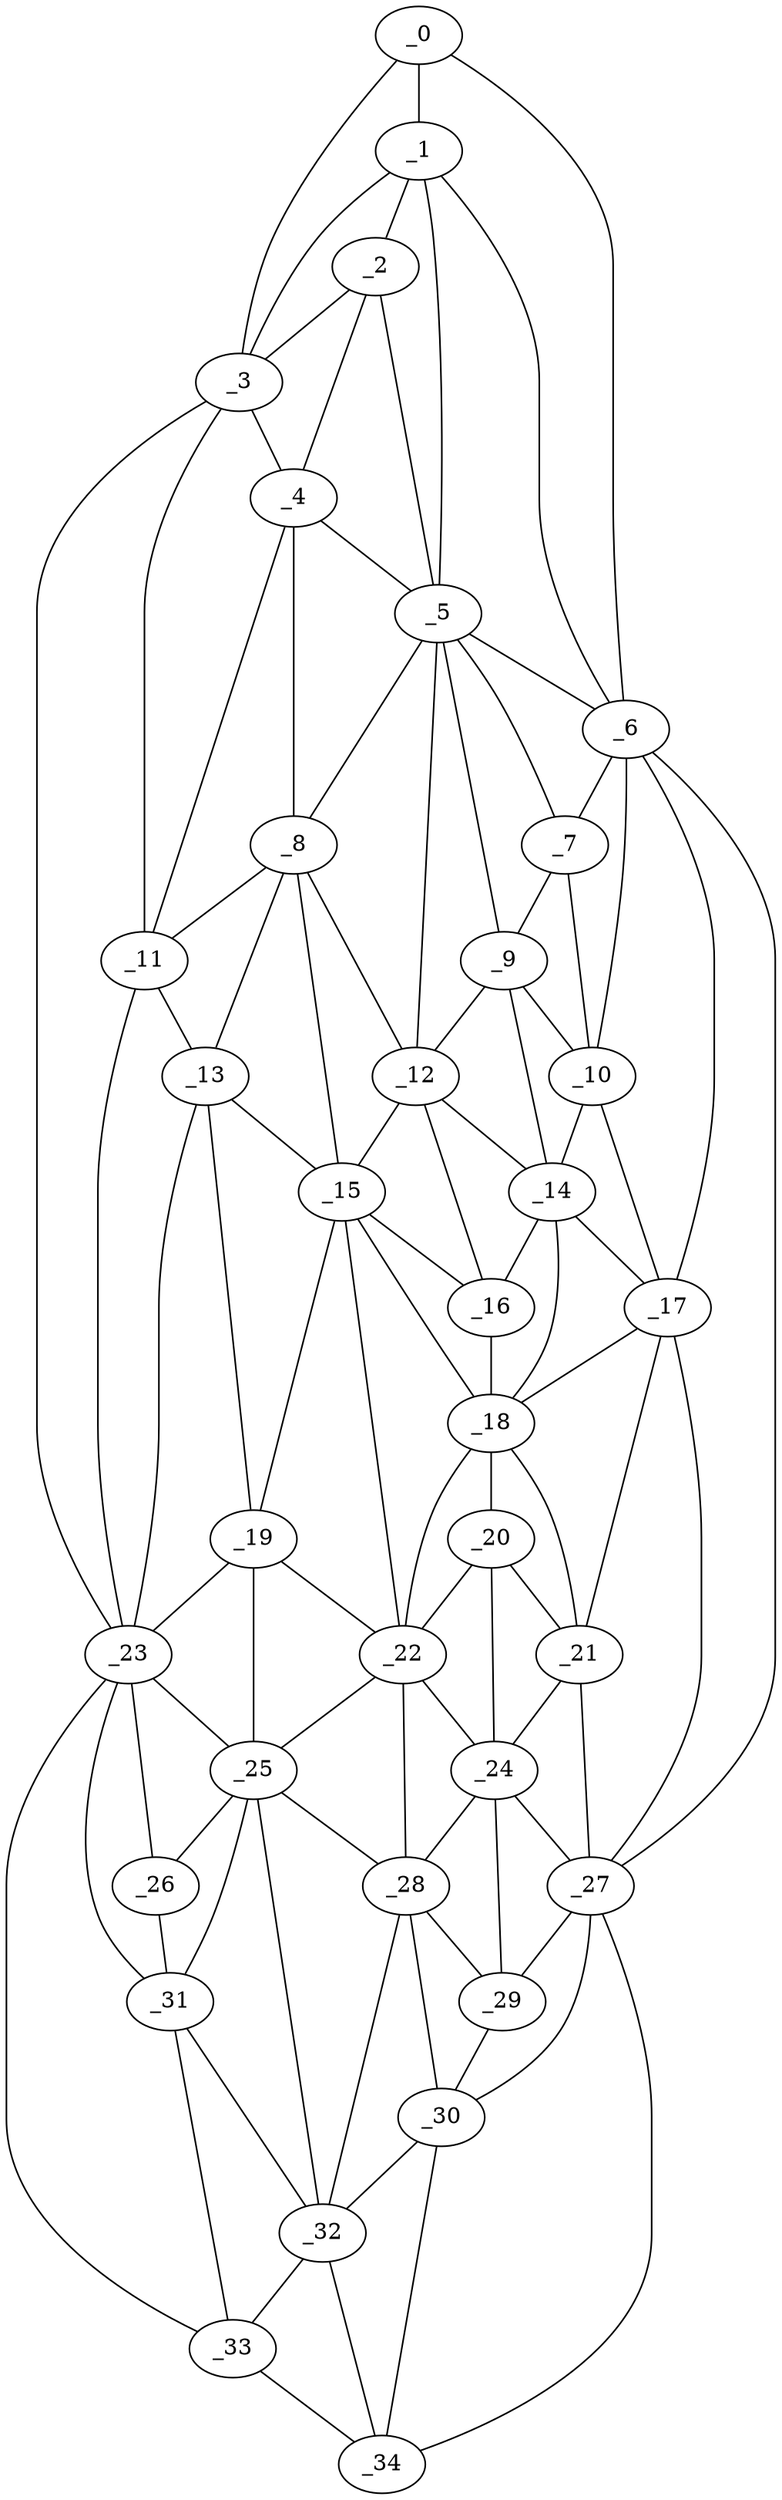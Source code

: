 graph "obj46__15.gxl" {
	_0	 [x=4,
		y=57];
	_1	 [x=17,
		y=53];
	_0 -- _1	 [valence=2];
	_3	 [x=36,
		y=38];
	_0 -- _3	 [valence=1];
	_6	 [x=57,
		y=87];
	_0 -- _6	 [valence=1];
	_2	 [x=34,
		y=46];
	_1 -- _2	 [valence=1];
	_1 -- _3	 [valence=2];
	_5	 [x=55,
		y=64];
	_1 -- _5	 [valence=2];
	_1 -- _6	 [valence=2];
	_2 -- _3	 [valence=1];
	_4	 [x=55,
		y=49];
	_2 -- _4	 [valence=2];
	_2 -- _5	 [valence=2];
	_3 -- _4	 [valence=1];
	_11	 [x=68,
		y=45];
	_3 -- _11	 [valence=2];
	_23	 [x=95,
		y=41];
	_3 -- _23	 [valence=1];
	_4 -- _5	 [valence=2];
	_8	 [x=62,
		y=51];
	_4 -- _8	 [valence=2];
	_4 -- _11	 [valence=2];
	_5 -- _6	 [valence=1];
	_7	 [x=59,
		y=77];
	_5 -- _7	 [valence=1];
	_5 -- _8	 [valence=2];
	_9	 [x=64,
		y=75];
	_5 -- _9	 [valence=1];
	_12	 [x=70,
		y=68];
	_5 -- _12	 [valence=1];
	_6 -- _7	 [valence=1];
	_10	 [x=67,
		y=86];
	_6 -- _10	 [valence=2];
	_17	 [x=77,
		y=87];
	_6 -- _17	 [valence=2];
	_27	 [x=107,
		y=92];
	_6 -- _27	 [valence=1];
	_7 -- _9	 [valence=2];
	_7 -- _10	 [valence=2];
	_8 -- _11	 [valence=1];
	_8 -- _12	 [valence=2];
	_13	 [x=73,
		y=49];
	_8 -- _13	 [valence=2];
	_15	 [x=76,
		y=58];
	_8 -- _15	 [valence=1];
	_9 -- _10	 [valence=1];
	_9 -- _12	 [valence=1];
	_14	 [x=75,
		y=78];
	_9 -- _14	 [valence=2];
	_10 -- _14	 [valence=1];
	_10 -- _17	 [valence=1];
	_11 -- _13	 [valence=2];
	_11 -- _23	 [valence=2];
	_12 -- _14	 [valence=2];
	_12 -- _15	 [valence=1];
	_16	 [x=77,
		y=69];
	_12 -- _16	 [valence=1];
	_13 -- _15	 [valence=2];
	_19	 [x=85,
		y=52];
	_13 -- _19	 [valence=2];
	_13 -- _23	 [valence=1];
	_14 -- _16	 [valence=2];
	_14 -- _17	 [valence=2];
	_18	 [x=84,
		y=72];
	_14 -- _18	 [valence=1];
	_15 -- _16	 [valence=2];
	_15 -- _18	 [valence=2];
	_15 -- _19	 [valence=1];
	_22	 [x=93,
		y=61];
	_15 -- _22	 [valence=2];
	_16 -- _18	 [valence=1];
	_17 -- _18	 [valence=2];
	_21	 [x=92,
		y=87];
	_17 -- _21	 [valence=2];
	_17 -- _27	 [valence=1];
	_20	 [x=92,
		y=75];
	_18 -- _20	 [valence=2];
	_18 -- _21	 [valence=1];
	_18 -- _22	 [valence=2];
	_19 -- _22	 [valence=1];
	_19 -- _23	 [valence=2];
	_25	 [x=102,
		y=49];
	_19 -- _25	 [valence=1];
	_20 -- _21	 [valence=2];
	_20 -- _22	 [valence=2];
	_24	 [x=101,
		y=75];
	_20 -- _24	 [valence=2];
	_21 -- _24	 [valence=2];
	_21 -- _27	 [valence=2];
	_22 -- _24	 [valence=2];
	_22 -- _25	 [valence=2];
	_28	 [x=109,
		y=66];
	_22 -- _28	 [valence=2];
	_23 -- _25	 [valence=2];
	_26	 [x=106,
		y=43];
	_23 -- _26	 [valence=2];
	_31	 [x=120,
		y=43];
	_23 -- _31	 [valence=2];
	_33	 [x=126,
		y=43];
	_23 -- _33	 [valence=1];
	_24 -- _27	 [valence=2];
	_24 -- _28	 [valence=2];
	_29	 [x=112,
		y=76];
	_24 -- _29	 [valence=2];
	_25 -- _26	 [valence=2];
	_25 -- _28	 [valence=2];
	_25 -- _31	 [valence=2];
	_32	 [x=123,
		y=61];
	_25 -- _32	 [valence=2];
	_26 -- _31	 [valence=1];
	_27 -- _29	 [valence=2];
	_30	 [x=119,
		y=76];
	_27 -- _30	 [valence=2];
	_34	 [x=127,
		y=67];
	_27 -- _34	 [valence=1];
	_28 -- _29	 [valence=2];
	_28 -- _30	 [valence=1];
	_28 -- _32	 [valence=1];
	_29 -- _30	 [valence=2];
	_30 -- _32	 [valence=2];
	_30 -- _34	 [valence=2];
	_31 -- _32	 [valence=1];
	_31 -- _33	 [valence=1];
	_32 -- _33	 [valence=1];
	_32 -- _34	 [valence=1];
	_33 -- _34	 [valence=1];
}
